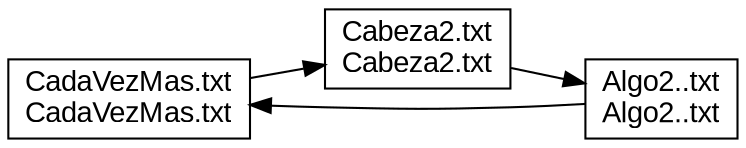 digraph ReporteArchivos{
rankdir=LR;
node [shape=record fontname=Arial];
var0 [label="CadaVezMas.txt\lCadaVezMas.txt\l"];
var1 [label="Cabeza2.txt\lCabeza2.txt\l"];
var2 [label="Algo2..txt\lAlgo2..txt\l"];
var0 -> var1 -> var2 ->  var0;
}
